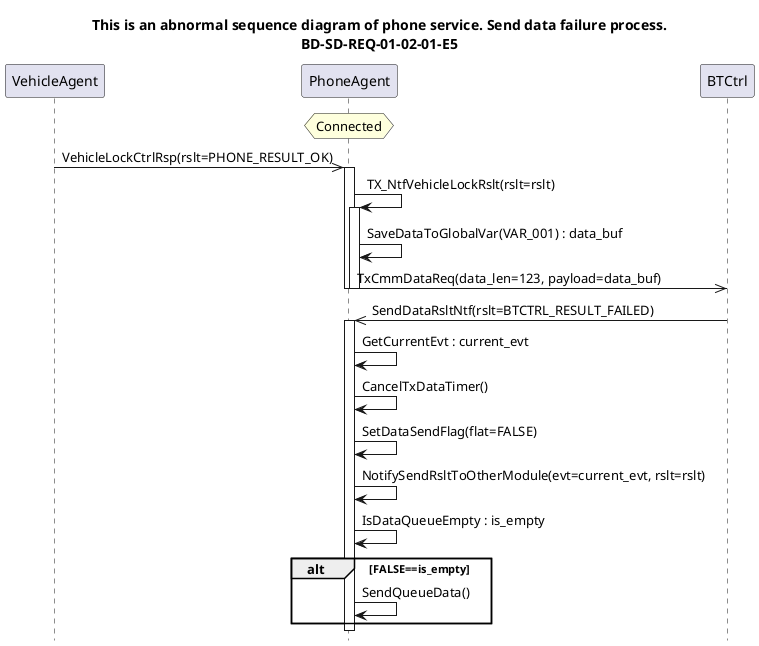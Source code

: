 @startuml

title This is an abnormal sequence diagram of phone service. Send data failure process.\nBD-SD-REQ-01-02-01-E5
hide footbox

participant VehicleAgent
participant PhoneAgent
participant BTCtrl

hnote over PhoneAgent:Connected

VehicleAgent->>PhoneAgent : VehicleLockCtrlRsp(rslt=PHONE_RESULT_OK)
activate PhoneAgent
PhoneAgent->PhoneAgent : TX_NtfVehicleLockRslt(rslt=rslt)
activate PhoneAgent
PhoneAgent->PhoneAgent : SaveDataToGlobalVar(VAR_001) : data_buf
PhoneAgent->>BTCtrl : TxCmmDataReq(data_len=123, payload=data_buf)
deactivate PhoneAgent
deactivate PhoneAgent

BTCtrl->>PhoneAgent:SendDataRsltNtf(rslt=BTCTRL_RESULT_FAILED)
activate PhoneAgent
PhoneAgent->PhoneAgent:GetCurrentEvt : current_evt
PhoneAgent->PhoneAgent:CancelTxDataTimer()
PhoneAgent->PhoneAgent:SetDataSendFlag(flat=FALSE)
PhoneAgent->PhoneAgent:NotifySendRsltToOtherModule(evt=current_evt, rslt=rslt)
PhoneAgent->PhoneAgent:IsDataQueueEmpty : is_empty
alt FALSE==is_empty
PhoneAgent->PhoneAgent:SendQueueData()
end
deactivate PhoneAgent

@enduml